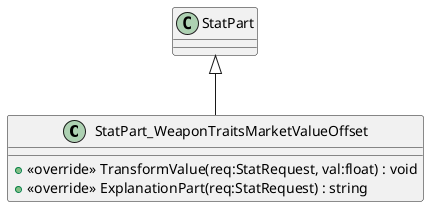 @startuml
class StatPart_WeaponTraitsMarketValueOffset {
    + <<override>> TransformValue(req:StatRequest, val:float) : void
    + <<override>> ExplanationPart(req:StatRequest) : string
}
StatPart <|-- StatPart_WeaponTraitsMarketValueOffset
@enduml
